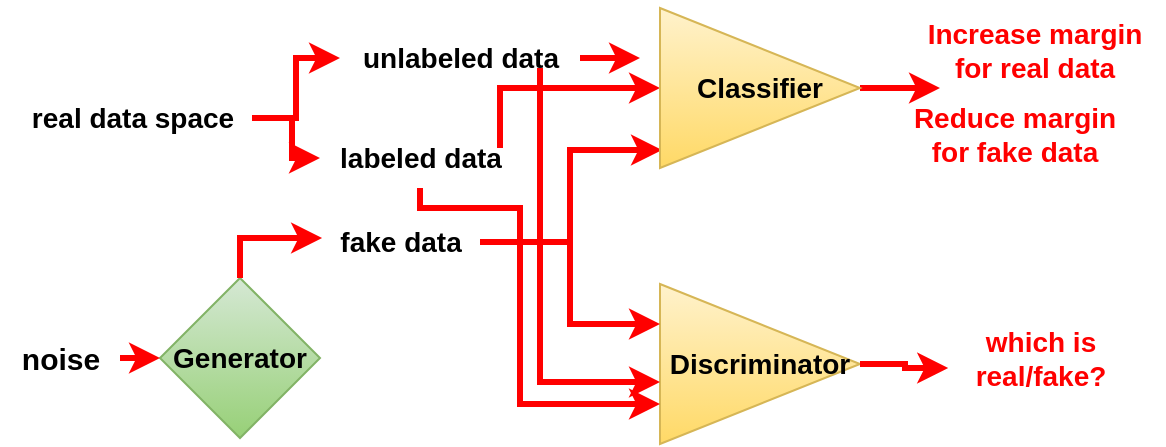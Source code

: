 <mxfile version="22.1.4" type="github">
  <diagram name="Page-1" id="VEEcHr_Mc2EGBdQ7Av7T">
    <mxGraphModel dx="1434" dy="827" grid="1" gridSize="10" guides="1" tooltips="1" connect="1" arrows="1" fold="1" page="1" pageScale="1" pageWidth="3200" pageHeight="5500" math="0" shadow="0">
      <root>
        <mxCell id="0" />
        <mxCell id="1" parent="0" />
        <mxCell id="SFRgPyl-CG8Z2idrRait-3" value="&lt;font style=&quot;font-size: 14px;&quot;&gt;&lt;b&gt;Discriminator&lt;/b&gt;&lt;/font&gt;" style="triangle;whiteSpace=wrap;html=1;fillColor=#fff2cc;strokeColor=#d6b656;gradientColor=#ffd966;" vertex="1" parent="1">
          <mxGeometry x="700" y="478" width="100" height="80" as="geometry" />
        </mxCell>
        <mxCell id="SFRgPyl-CG8Z2idrRait-4" value="&lt;b&gt;&lt;font style=&quot;font-size: 14px;&quot;&gt;Generator&lt;/font&gt;&lt;/b&gt;" style="rhombus;whiteSpace=wrap;html=1;fillColor=#d5e8d4;strokeColor=#82b366;gradientColor=#97d077;" vertex="1" parent="1">
          <mxGeometry x="450" y="475" width="80" height="80" as="geometry" />
        </mxCell>
        <mxCell id="SFRgPyl-CG8Z2idrRait-44" style="edgeStyle=orthogonalEdgeStyle;rounded=0;orthogonalLoop=1;jettySize=auto;html=1;entryX=0;entryY=0.5;entryDx=0;entryDy=0;strokeWidth=3;strokeColor=#FF0000;" edge="1" parent="1" source="SFRgPyl-CG8Z2idrRait-6" target="SFRgPyl-CG8Z2idrRait-4">
          <mxGeometry relative="1" as="geometry">
            <Array as="points">
              <mxPoint x="440" y="515" />
              <mxPoint x="440" y="515" />
            </Array>
          </mxGeometry>
        </mxCell>
        <mxCell id="SFRgPyl-CG8Z2idrRait-6" value="&lt;font style=&quot;font-size: 15px;&quot;&gt;&lt;b&gt;noise&lt;/b&gt;&lt;/font&gt;" style="text;html=1;align=center;verticalAlign=middle;resizable=0;points=[];autosize=1;strokeColor=none;fillColor=none;" vertex="1" parent="1">
          <mxGeometry x="370" y="500" width="60" height="30" as="geometry" />
        </mxCell>
        <mxCell id="SFRgPyl-CG8Z2idrRait-34" style="edgeStyle=orthogonalEdgeStyle;rounded=0;orthogonalLoop=1;jettySize=auto;html=1;entryX=0;entryY=0.25;entryDx=0;entryDy=0;strokeWidth=3;strokeColor=#FF0000;" edge="1" parent="1" source="SFRgPyl-CG8Z2idrRait-8" target="SFRgPyl-CG8Z2idrRait-3">
          <mxGeometry relative="1" as="geometry" />
        </mxCell>
        <mxCell id="SFRgPyl-CG8Z2idrRait-35" style="edgeStyle=orthogonalEdgeStyle;rounded=0;orthogonalLoop=1;jettySize=auto;html=1;entryX=0.01;entryY=0.888;entryDx=0;entryDy=0;entryPerimeter=0;strokeWidth=3;strokeColor=#FF0000;" edge="1" parent="1" source="SFRgPyl-CG8Z2idrRait-8" target="SFRgPyl-CG8Z2idrRait-16">
          <mxGeometry relative="1" as="geometry" />
        </mxCell>
        <mxCell id="SFRgPyl-CG8Z2idrRait-8" value="&lt;font style=&quot;font-size: 14px;&quot;&gt;&lt;b&gt;fake data&lt;/b&gt;&lt;/font&gt;" style="text;html=1;align=center;verticalAlign=middle;resizable=0;points=[];autosize=1;strokeColor=none;fillColor=none;" vertex="1" parent="1">
          <mxGeometry x="530" y="442" width="80" height="30" as="geometry" />
        </mxCell>
        <mxCell id="SFRgPyl-CG8Z2idrRait-31" style="edgeStyle=orthogonalEdgeStyle;rounded=0;orthogonalLoop=1;jettySize=auto;html=1;strokeWidth=3;strokeColor=#FF0000;" edge="1" parent="1" source="SFRgPyl-CG8Z2idrRait-9" target="SFRgPyl-CG8Z2idrRait-17">
          <mxGeometry relative="1" as="geometry" />
        </mxCell>
        <mxCell id="SFRgPyl-CG8Z2idrRait-32" style="edgeStyle=orthogonalEdgeStyle;rounded=0;orthogonalLoop=1;jettySize=auto;html=1;strokeWidth=3;strokeColor=#FF0000;" edge="1" parent="1" source="SFRgPyl-CG8Z2idrRait-9" target="SFRgPyl-CG8Z2idrRait-11">
          <mxGeometry relative="1" as="geometry" />
        </mxCell>
        <mxCell id="SFRgPyl-CG8Z2idrRait-9" value="&lt;font style=&quot;font-size: 14px;&quot;&gt;&lt;b&gt;real data space&lt;/b&gt;&lt;/font&gt;" style="text;html=1;align=center;verticalAlign=middle;resizable=0;points=[];autosize=1;strokeColor=none;fillColor=none;" vertex="1" parent="1">
          <mxGeometry x="376" y="380" width="120" height="30" as="geometry" />
        </mxCell>
        <mxCell id="SFRgPyl-CG8Z2idrRait-36" style="edgeStyle=orthogonalEdgeStyle;rounded=0;orthogonalLoop=1;jettySize=auto;html=1;entryX=0;entryY=0.75;entryDx=0;entryDy=0;strokeWidth=3;strokeColor=#FF0000;" edge="1" parent="1" source="SFRgPyl-CG8Z2idrRait-11" target="SFRgPyl-CG8Z2idrRait-3">
          <mxGeometry relative="1" as="geometry">
            <Array as="points">
              <mxPoint x="580" y="440" />
              <mxPoint x="630" y="440" />
              <mxPoint x="630" y="538" />
            </Array>
          </mxGeometry>
        </mxCell>
        <mxCell id="SFRgPyl-CG8Z2idrRait-38" style="edgeStyle=orthogonalEdgeStyle;rounded=0;orthogonalLoop=1;jettySize=auto;html=1;entryX=0;entryY=0.5;entryDx=0;entryDy=0;strokeWidth=3;strokeColor=#FF0000;" edge="1" parent="1" target="SFRgPyl-CG8Z2idrRait-16">
          <mxGeometry relative="1" as="geometry">
            <mxPoint x="620" y="410" as="sourcePoint" />
            <Array as="points">
              <mxPoint x="620" y="380" />
            </Array>
          </mxGeometry>
        </mxCell>
        <mxCell id="SFRgPyl-CG8Z2idrRait-11" value="&lt;font style=&quot;font-size: 14px;&quot;&gt;&lt;b&gt;labeled data&lt;/b&gt;&lt;/font&gt;" style="text;html=1;align=center;verticalAlign=middle;resizable=0;points=[];autosize=1;strokeColor=none;fillColor=none;" vertex="1" parent="1">
          <mxGeometry x="530" y="400" width="100" height="30" as="geometry" />
        </mxCell>
        <mxCell id="SFRgPyl-CG8Z2idrRait-12" value="&lt;font color=&quot;#ff0000&quot; style=&quot;font-size: 14px;&quot;&gt;&lt;b&gt;which is &lt;br&gt;real/fake?&lt;/b&gt;&lt;/font&gt;" style="text;html=1;align=center;verticalAlign=middle;resizable=0;points=[];autosize=1;strokeColor=none;fillColor=none;" vertex="1" parent="1">
          <mxGeometry x="845" y="490" width="90" height="50" as="geometry" />
        </mxCell>
        <mxCell id="SFRgPyl-CG8Z2idrRait-40" style="edgeStyle=orthogonalEdgeStyle;rounded=0;orthogonalLoop=1;jettySize=auto;html=1;strokeColor=#FF0000;strokeWidth=3;" edge="1" parent="1" source="SFRgPyl-CG8Z2idrRait-16">
          <mxGeometry relative="1" as="geometry">
            <mxPoint x="840" y="380" as="targetPoint" />
          </mxGeometry>
        </mxCell>
        <mxCell id="SFRgPyl-CG8Z2idrRait-16" value="&lt;font style=&quot;font-size: 14px;&quot;&gt;&lt;b&gt;Classifier&lt;/b&gt;&lt;/font&gt;" style="triangle;whiteSpace=wrap;html=1;fillColor=#fff2cc;strokeColor=#d6b656;gradientColor=#ffd966;" vertex="1" parent="1">
          <mxGeometry x="700" y="340" width="100" height="80" as="geometry" />
        </mxCell>
        <mxCell id="SFRgPyl-CG8Z2idrRait-24" style="edgeStyle=orthogonalEdgeStyle;rounded=0;orthogonalLoop=1;jettySize=auto;html=1;strokeWidth=3;strokeColor=#FF0000;" edge="1" parent="1" source="SFRgPyl-CG8Z2idrRait-17">
          <mxGeometry relative="1" as="geometry">
            <mxPoint x="690" y="365" as="targetPoint" />
          </mxGeometry>
        </mxCell>
        <mxCell id="SFRgPyl-CG8Z2idrRait-17" value="&lt;font&gt;&lt;b&gt;&lt;span style=&quot;font-size: 14px;&quot;&gt;unlabeled data&lt;/span&gt;&lt;/b&gt;&lt;/font&gt;" style="text;html=1;align=center;verticalAlign=middle;resizable=0;points=[];autosize=1;strokeColor=none;fillColor=none;" vertex="1" parent="1">
          <mxGeometry x="540" y="350" width="120" height="30" as="geometry" />
        </mxCell>
        <mxCell id="SFRgPyl-CG8Z2idrRait-33" style="edgeStyle=orthogonalEdgeStyle;rounded=0;orthogonalLoop=1;jettySize=auto;html=1;exitX=0.5;exitY=0;exitDx=0;exitDy=0;entryX=0.013;entryY=0.433;entryDx=0;entryDy=0;entryPerimeter=0;strokeWidth=3;strokeColor=#FF0000;" edge="1" parent="1" source="SFRgPyl-CG8Z2idrRait-4" target="SFRgPyl-CG8Z2idrRait-8">
          <mxGeometry relative="1" as="geometry" />
        </mxCell>
        <mxCell id="SFRgPyl-CG8Z2idrRait-37" style="edgeStyle=orthogonalEdgeStyle;rounded=0;orthogonalLoop=1;jettySize=auto;html=1;entryX=0;entryY=0.613;entryDx=0;entryDy=0;entryPerimeter=0;strokeWidth=3;strokeColor=#FF0000;" edge="1" parent="1" target="SFRgPyl-CG8Z2idrRait-3">
          <mxGeometry relative="1" as="geometry">
            <mxPoint x="640" y="370" as="sourcePoint" />
            <Array as="points">
              <mxPoint x="640" y="527" />
            </Array>
          </mxGeometry>
        </mxCell>
        <mxCell id="SFRgPyl-CG8Z2idrRait-39" style="edgeStyle=orthogonalEdgeStyle;rounded=0;orthogonalLoop=1;jettySize=auto;html=1;entryX=-0.01;entryY=0.6;entryDx=0;entryDy=0;entryPerimeter=0;strokeWidth=3;strokeColor=#FF0000;" edge="1" parent="1" source="SFRgPyl-CG8Z2idrRait-3" target="SFRgPyl-CG8Z2idrRait-12">
          <mxGeometry relative="1" as="geometry" />
        </mxCell>
        <mxCell id="SFRgPyl-CG8Z2idrRait-41" value="&lt;font color=&quot;#ff0000&quot;&gt;&lt;span style=&quot;caret-color: rgb(255, 0, 0); font-size: 14px;&quot;&gt;&lt;b&gt;Increase margin &lt;br&gt;for real data&lt;/b&gt;&lt;/span&gt;&lt;/font&gt;" style="text;html=1;align=center;verticalAlign=middle;resizable=0;points=[];autosize=1;strokeColor=none;fillColor=none;" vertex="1" parent="1">
          <mxGeometry x="822" y="336" width="130" height="50" as="geometry" />
        </mxCell>
        <mxCell id="SFRgPyl-CG8Z2idrRait-43" value="&lt;font color=&quot;#ff0000&quot;&gt;&lt;span style=&quot;caret-color: rgb(255, 0, 0); font-size: 14px;&quot;&gt;&lt;b&gt;Reduce margin &lt;br&gt;for fake data&lt;/b&gt;&lt;/span&gt;&lt;/font&gt;" style="text;html=1;align=center;verticalAlign=middle;resizable=0;points=[];autosize=1;strokeColor=none;fillColor=none;" vertex="1" parent="1">
          <mxGeometry x="817" y="378" width="120" height="50" as="geometry" />
        </mxCell>
      </root>
    </mxGraphModel>
  </diagram>
</mxfile>
